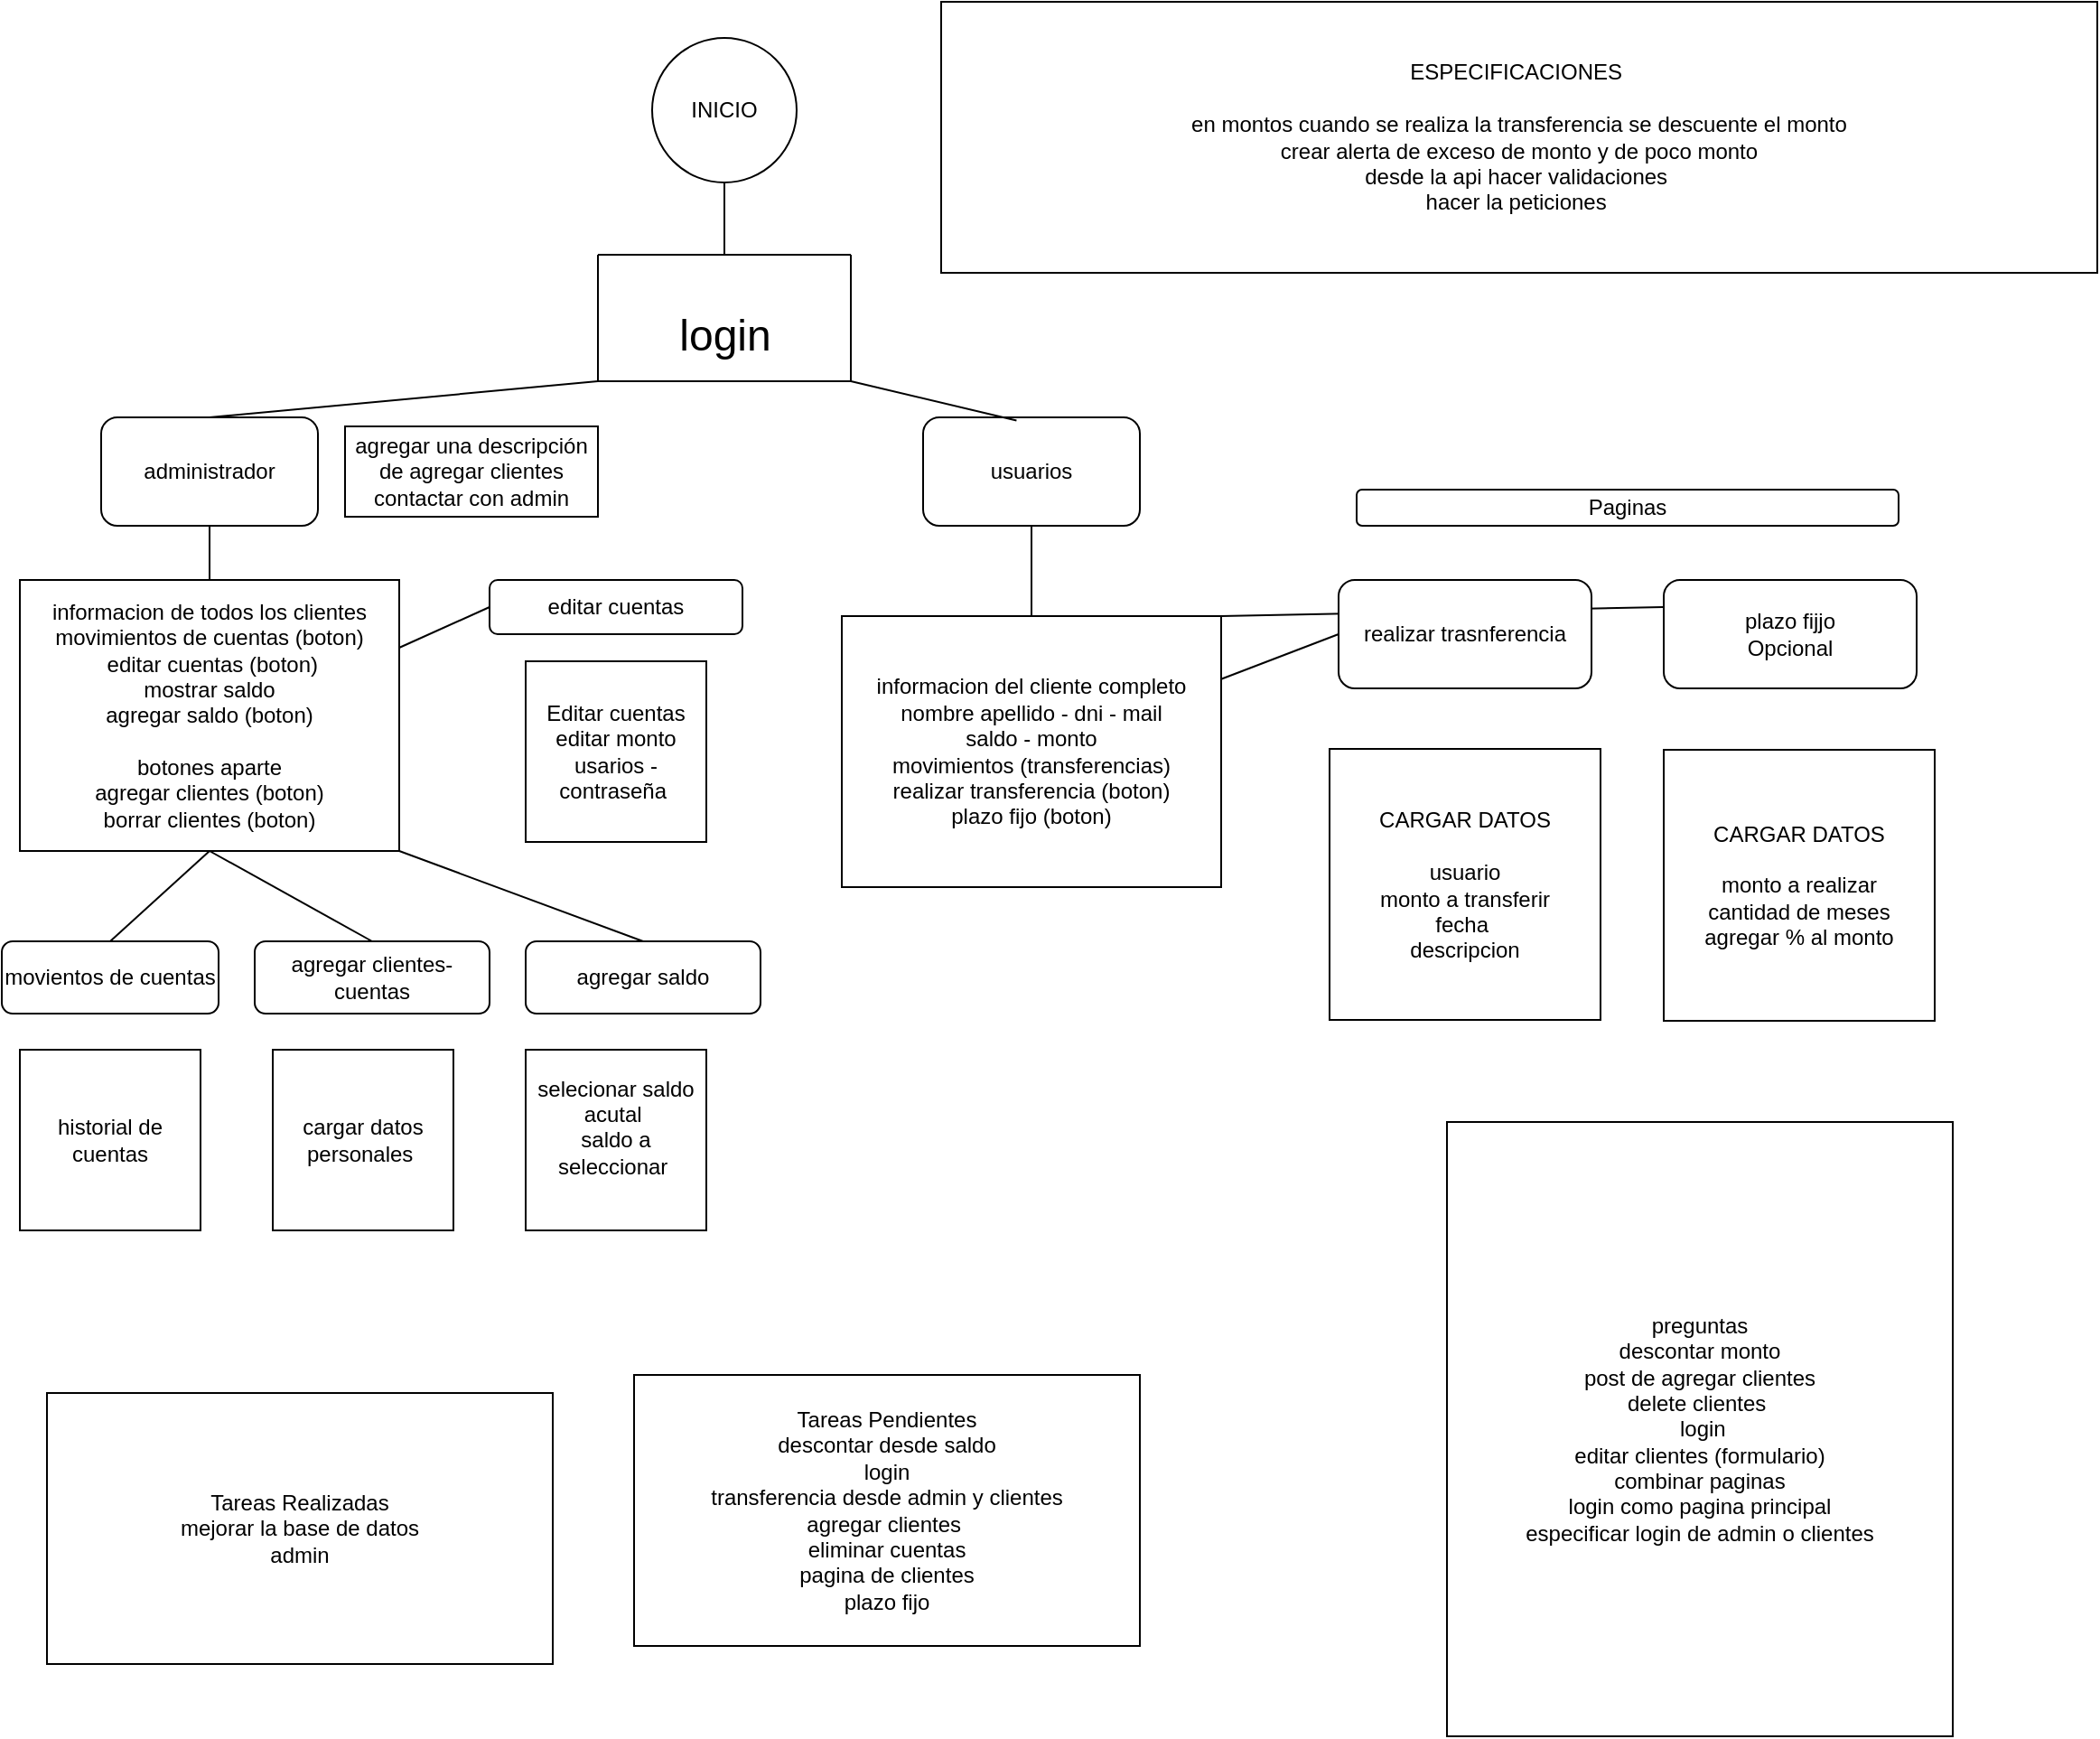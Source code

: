 <mxfile version="22.1.4" type="github">
  <diagram name="Página-1" id="HQ2seOIjVY3zAPGUkfLc">
    <mxGraphModel dx="1226" dy="646" grid="1" gridSize="10" guides="1" tooltips="1" connect="1" arrows="1" fold="1" page="1" pageScale="1" pageWidth="1169" pageHeight="827" math="0" shadow="0">
      <root>
        <mxCell id="0" />
        <mxCell id="1" parent="0" />
        <mxCell id="i-NVnTE6BoDaobyKy-87-19" value="" style="endArrow=none;html=1;rounded=0;exitX=0;exitY=0.25;exitDx=0;exitDy=0;entryX=1;entryY=0;entryDx=0;entryDy=0;" parent="1" source="i-NVnTE6BoDaobyKy-87-15" target="i-NVnTE6BoDaobyKy-87-10" edge="1">
          <mxGeometry width="50" height="50" relative="1" as="geometry">
            <mxPoint x="740" y="420" as="sourcePoint" />
            <mxPoint x="700" y="432" as="targetPoint" />
          </mxGeometry>
        </mxCell>
        <mxCell id="i-NVnTE6BoDaobyKy-87-1" value="INICIO" style="ellipse;whiteSpace=wrap;html=1;aspect=fixed;" parent="1" vertex="1">
          <mxGeometry x="360" y="20" width="80" height="80" as="geometry" />
        </mxCell>
        <mxCell id="i-NVnTE6BoDaobyKy-87-2" value="" style="swimlane;startSize=0;" parent="1" vertex="1">
          <mxGeometry x="330" y="140" width="140" height="70" as="geometry" />
        </mxCell>
        <mxCell id="i-NVnTE6BoDaobyKy-87-3" value="&lt;font style=&quot;font-size: 24px;&quot;&gt;login&lt;/font&gt;" style="text;html=1;align=center;verticalAlign=middle;resizable=0;points=[];autosize=1;strokeColor=none;fillColor=none;strokeWidth=7;" parent="i-NVnTE6BoDaobyKy-87-2" vertex="1">
          <mxGeometry x="35" y="25" width="70" height="40" as="geometry" />
        </mxCell>
        <mxCell id="i-NVnTE6BoDaobyKy-87-4" value="usuarios" style="rounded=1;whiteSpace=wrap;html=1;" parent="1" vertex="1">
          <mxGeometry x="510" y="230" width="120" height="60" as="geometry" />
        </mxCell>
        <mxCell id="i-NVnTE6BoDaobyKy-87-5" value="administrador" style="rounded=1;whiteSpace=wrap;html=1;" parent="1" vertex="1">
          <mxGeometry x="55" y="230" width="120" height="60" as="geometry" />
        </mxCell>
        <mxCell id="i-NVnTE6BoDaobyKy-87-7" value="" style="endArrow=none;html=1;rounded=0;exitX=0.5;exitY=0;exitDx=0;exitDy=0;" parent="1" source="i-NVnTE6BoDaobyKy-87-2" edge="1">
          <mxGeometry width="50" height="50" relative="1" as="geometry">
            <mxPoint x="350" y="150" as="sourcePoint" />
            <mxPoint x="400" y="100" as="targetPoint" />
          </mxGeometry>
        </mxCell>
        <mxCell id="i-NVnTE6BoDaobyKy-87-8" value="" style="endArrow=none;html=1;rounded=0;exitX=0.5;exitY=0;exitDx=0;exitDy=0;entryX=0;entryY=1;entryDx=0;entryDy=0;" parent="1" source="i-NVnTE6BoDaobyKy-87-5" target="i-NVnTE6BoDaobyKy-87-2" edge="1">
          <mxGeometry width="50" height="50" relative="1" as="geometry">
            <mxPoint x="280" y="280" as="sourcePoint" />
            <mxPoint x="330" y="230" as="targetPoint" />
          </mxGeometry>
        </mxCell>
        <mxCell id="i-NVnTE6BoDaobyKy-87-9" value="" style="endArrow=none;html=1;rounded=0;entryX=1;entryY=1;entryDx=0;entryDy=0;exitX=0.431;exitY=0.029;exitDx=0;exitDy=0;exitPerimeter=0;" parent="1" source="i-NVnTE6BoDaobyKy-87-4" target="i-NVnTE6BoDaobyKy-87-2" edge="1">
          <mxGeometry width="50" height="50" relative="1" as="geometry">
            <mxPoint x="290" y="290" as="sourcePoint" />
            <mxPoint x="340" y="240" as="targetPoint" />
            <Array as="points" />
          </mxGeometry>
        </mxCell>
        <mxCell id="i-NVnTE6BoDaobyKy-87-10" value="informacion del cliente completo&lt;br&gt;nombre apellido - dni - mail&lt;br&gt;saldo - monto&lt;br&gt;movimientos (transferencias)&lt;br&gt;realizar transferencia (boton)&lt;br&gt;plazo fijo (boton)" style="rounded=0;whiteSpace=wrap;html=1;" parent="1" vertex="1">
          <mxGeometry x="465" y="340" width="210" height="150" as="geometry" />
        </mxCell>
        <mxCell id="i-NVnTE6BoDaobyKy-87-11" value="realizar trasnferencia" style="rounded=1;whiteSpace=wrap;html=1;" parent="1" vertex="1">
          <mxGeometry x="740" y="320" width="140" height="60" as="geometry" />
        </mxCell>
        <mxCell id="i-NVnTE6BoDaobyKy-87-12" value="CARGAR DATOS&lt;br&gt;&lt;br&gt;usuario&lt;br&gt;monto a transferir&lt;br&gt;fecha&amp;nbsp;&lt;br&gt;descripcion&lt;br&gt;" style="whiteSpace=wrap;html=1;aspect=fixed;" parent="1" vertex="1">
          <mxGeometry x="735" y="413.5" width="150" height="150" as="geometry" />
        </mxCell>
        <mxCell id="i-NVnTE6BoDaobyKy-87-13" style="edgeStyle=orthogonalEdgeStyle;rounded=0;orthogonalLoop=1;jettySize=auto;html=1;exitX=0.5;exitY=1;exitDx=0;exitDy=0;" parent="1" source="i-NVnTE6BoDaobyKy-87-10" target="i-NVnTE6BoDaobyKy-87-10" edge="1">
          <mxGeometry relative="1" as="geometry" />
        </mxCell>
        <mxCell id="i-NVnTE6BoDaobyKy-87-15" value="plazo fijjo&lt;br&gt;Opcional" style="rounded=1;whiteSpace=wrap;html=1;" parent="1" vertex="1">
          <mxGeometry x="920" y="320" width="140" height="60" as="geometry" />
        </mxCell>
        <mxCell id="i-NVnTE6BoDaobyKy-87-16" value="CARGAR DATOS&lt;br&gt;&lt;br&gt;monto a realizar&lt;br&gt;cantidad de meses&lt;br&gt;agregar % al monto" style="whiteSpace=wrap;html=1;aspect=fixed;" parent="1" vertex="1">
          <mxGeometry x="920" y="414" width="150" height="150" as="geometry" />
        </mxCell>
        <mxCell id="i-NVnTE6BoDaobyKy-87-17" value="" style="endArrow=none;html=1;rounded=0;entryX=0.5;entryY=1;entryDx=0;entryDy=0;exitX=0.5;exitY=0;exitDx=0;exitDy=0;" parent="1" source="i-NVnTE6BoDaobyKy-87-10" target="i-NVnTE6BoDaobyKy-87-4" edge="1">
          <mxGeometry width="50" height="50" relative="1" as="geometry">
            <mxPoint x="540" y="390" as="sourcePoint" />
            <mxPoint x="590" y="340" as="targetPoint" />
          </mxGeometry>
        </mxCell>
        <mxCell id="i-NVnTE6BoDaobyKy-87-18" value="" style="endArrow=none;html=1;rounded=0;exitX=0;exitY=0.5;exitDx=0;exitDy=0;" parent="1" source="i-NVnTE6BoDaobyKy-87-11" target="i-NVnTE6BoDaobyKy-87-10" edge="1">
          <mxGeometry width="50" height="50" relative="1" as="geometry">
            <mxPoint x="740" y="430" as="sourcePoint" />
            <mxPoint x="695" y="390" as="targetPoint" />
          </mxGeometry>
        </mxCell>
        <mxCell id="i-NVnTE6BoDaobyKy-87-20" value="Paginas" style="rounded=1;whiteSpace=wrap;html=1;" parent="1" vertex="1">
          <mxGeometry x="750" y="270" width="300" height="20" as="geometry" />
        </mxCell>
        <mxCell id="i-NVnTE6BoDaobyKy-87-21" value="informacion de todos los clientes&lt;br&gt;movimientos de cuentas (boton)&lt;br&gt;&amp;nbsp;editar cuentas (boton)&lt;br&gt;mostrar saldo&lt;br&gt;agregar saldo (boton)&lt;br&gt;&lt;br&gt;botones aparte&lt;br&gt;agregar clientes (boton)&lt;br&gt;borrar clientes (boton)" style="rounded=0;whiteSpace=wrap;html=1;" parent="1" vertex="1">
          <mxGeometry x="10" y="320" width="210" height="150" as="geometry" />
        </mxCell>
        <mxCell id="i-NVnTE6BoDaobyKy-87-23" value="ESPECIFICACIONES&amp;nbsp;&lt;br&gt;&lt;br&gt;en montos cuando se realiza la transferencia se descuente el monto&lt;br&gt;crear alerta de exceso de monto y de poco monto&lt;br&gt;desde la api hacer validaciones&amp;nbsp;&lt;br&gt;hacer la peticiones&amp;nbsp;&lt;br&gt;" style="rounded=0;whiteSpace=wrap;html=1;align=center;" parent="1" vertex="1">
          <mxGeometry x="520" width="640" height="150" as="geometry" />
        </mxCell>
        <mxCell id="i-NVnTE6BoDaobyKy-87-24" value="movientos de cuentas" style="rounded=1;whiteSpace=wrap;html=1;" parent="1" vertex="1">
          <mxGeometry y="520" width="120" height="40" as="geometry" />
        </mxCell>
        <mxCell id="i-NVnTE6BoDaobyKy-87-25" value="agregar clientes-cuentas" style="rounded=1;whiteSpace=wrap;html=1;" parent="1" vertex="1">
          <mxGeometry x="140" y="520" width="130" height="40" as="geometry" />
        </mxCell>
        <mxCell id="i-NVnTE6BoDaobyKy-87-26" value="editar cuentas" style="rounded=1;whiteSpace=wrap;html=1;" parent="1" vertex="1">
          <mxGeometry x="270" y="320" width="140" height="30" as="geometry" />
        </mxCell>
        <mxCell id="i-NVnTE6BoDaobyKy-87-28" value="Editar cuentas&lt;br&gt;editar monto&lt;br&gt;usarios - contraseña&amp;nbsp;" style="whiteSpace=wrap;html=1;aspect=fixed;" parent="1" vertex="1">
          <mxGeometry x="290" y="365" width="100" height="100" as="geometry" />
        </mxCell>
        <mxCell id="i-NVnTE6BoDaobyKy-87-29" style="edgeStyle=orthogonalEdgeStyle;rounded=0;orthogonalLoop=1;jettySize=auto;html=1;exitX=0.5;exitY=1;exitDx=0;exitDy=0;" parent="1" source="i-NVnTE6BoDaobyKy-87-2" target="i-NVnTE6BoDaobyKy-87-2" edge="1">
          <mxGeometry relative="1" as="geometry" />
        </mxCell>
        <mxCell id="i-NVnTE6BoDaobyKy-87-30" value="historial de cuentas" style="whiteSpace=wrap;html=1;aspect=fixed;" parent="1" vertex="1">
          <mxGeometry x="10" y="580" width="100" height="100" as="geometry" />
        </mxCell>
        <mxCell id="i-NVnTE6BoDaobyKy-87-31" value="cargar datos personales&amp;nbsp;" style="whiteSpace=wrap;html=1;aspect=fixed;" parent="1" vertex="1">
          <mxGeometry x="150" y="580" width="100" height="100" as="geometry" />
        </mxCell>
        <mxCell id="i-NVnTE6BoDaobyKy-87-32" value="agregar una descripción de agregar clientes contactar con admin" style="rounded=0;whiteSpace=wrap;html=1;" parent="1" vertex="1">
          <mxGeometry x="190" y="235" width="140" height="50" as="geometry" />
        </mxCell>
        <mxCell id="i-NVnTE6BoDaobyKy-87-33" value="agregar saldo" style="rounded=1;whiteSpace=wrap;html=1;" parent="1" vertex="1">
          <mxGeometry x="290" y="520" width="130" height="40" as="geometry" />
        </mxCell>
        <mxCell id="i-NVnTE6BoDaobyKy-87-34" value="selecionar saldo acutal&amp;nbsp;&lt;br&gt;saldo a seleccionar&amp;nbsp;&lt;br&gt;&amp;nbsp;" style="whiteSpace=wrap;html=1;aspect=fixed;" parent="1" vertex="1">
          <mxGeometry x="290" y="580" width="100" height="100" as="geometry" />
        </mxCell>
        <mxCell id="i-NVnTE6BoDaobyKy-87-35" value="" style="endArrow=none;html=1;rounded=0;entryX=0.5;entryY=1;entryDx=0;entryDy=0;exitX=0.5;exitY=0;exitDx=0;exitDy=0;" parent="1" source="i-NVnTE6BoDaobyKy-87-21" target="i-NVnTE6BoDaobyKy-87-5" edge="1">
          <mxGeometry width="50" height="50" relative="1" as="geometry">
            <mxPoint x="70" y="340" as="sourcePoint" />
            <mxPoint x="120" y="290" as="targetPoint" />
          </mxGeometry>
        </mxCell>
        <mxCell id="i-NVnTE6BoDaobyKy-87-36" value="" style="endArrow=none;html=1;rounded=0;entryX=0;entryY=0.5;entryDx=0;entryDy=0;exitX=1;exitY=0.25;exitDx=0;exitDy=0;" parent="1" source="i-NVnTE6BoDaobyKy-87-21" target="i-NVnTE6BoDaobyKy-87-26" edge="1">
          <mxGeometry width="50" height="50" relative="1" as="geometry">
            <mxPoint x="125" y="330" as="sourcePoint" />
            <mxPoint x="125" y="300" as="targetPoint" />
          </mxGeometry>
        </mxCell>
        <mxCell id="i-NVnTE6BoDaobyKy-87-37" value="" style="endArrow=none;html=1;rounded=0;entryX=0.5;entryY=1;entryDx=0;entryDy=0;exitX=0.5;exitY=0;exitDx=0;exitDy=0;" parent="1" source="i-NVnTE6BoDaobyKy-87-24" target="i-NVnTE6BoDaobyKy-87-21" edge="1">
          <mxGeometry width="50" height="50" relative="1" as="geometry">
            <mxPoint x="135" y="340" as="sourcePoint" />
            <mxPoint x="135" y="310" as="targetPoint" />
          </mxGeometry>
        </mxCell>
        <mxCell id="i-NVnTE6BoDaobyKy-87-38" value="" style="endArrow=none;html=1;rounded=0;entryX=0.5;entryY=1;entryDx=0;entryDy=0;exitX=0.5;exitY=0;exitDx=0;exitDy=0;" parent="1" source="i-NVnTE6BoDaobyKy-87-25" target="i-NVnTE6BoDaobyKy-87-21" edge="1">
          <mxGeometry width="50" height="50" relative="1" as="geometry">
            <mxPoint x="70" y="530" as="sourcePoint" />
            <mxPoint x="125" y="480" as="targetPoint" />
          </mxGeometry>
        </mxCell>
        <mxCell id="i-NVnTE6BoDaobyKy-87-39" value="" style="endArrow=none;html=1;rounded=0;entryX=1;entryY=1;entryDx=0;entryDy=0;exitX=0.5;exitY=0;exitDx=0;exitDy=0;" parent="1" source="i-NVnTE6BoDaobyKy-87-33" target="i-NVnTE6BoDaobyKy-87-21" edge="1">
          <mxGeometry width="50" height="50" relative="1" as="geometry">
            <mxPoint x="80" y="540" as="sourcePoint" />
            <mxPoint x="135" y="490" as="targetPoint" />
          </mxGeometry>
        </mxCell>
        <mxCell id="QaTXq2u6zS-n5LZm85QT-1" value="Tareas Realizadas&lt;br&gt;mejorar la base de datos&lt;br&gt;admin&lt;br&gt;" style="rounded=0;whiteSpace=wrap;html=1;align=center;" vertex="1" parent="1">
          <mxGeometry x="25" y="770" width="280" height="150" as="geometry" />
        </mxCell>
        <mxCell id="QaTXq2u6zS-n5LZm85QT-2" value="Tareas Pendientes&lt;br&gt;descontar desde saldo&lt;br&gt;login&lt;br&gt;transferencia desde admin y clientes&lt;br&gt;agregar clientes&amp;nbsp;&lt;br&gt;eliminar cuentas&lt;br&gt;pagina de clientes&lt;br&gt;plazo fijo" style="rounded=0;whiteSpace=wrap;html=1;align=center;" vertex="1" parent="1">
          <mxGeometry x="350" y="760" width="280" height="150" as="geometry" />
        </mxCell>
        <mxCell id="QaTXq2u6zS-n5LZm85QT-3" value="preguntas&lt;br&gt;descontar monto&lt;br&gt;post de agregar clientes&lt;br&gt;delete clientes&amp;nbsp;&lt;br&gt;&amp;nbsp;login&lt;br&gt;editar clientes (formulario)&lt;br&gt;combinar paginas&lt;br&gt;login como pagina principal&lt;br&gt;especificar login de admin o clientes&lt;br&gt;" style="rounded=0;whiteSpace=wrap;html=1;align=center;" vertex="1" parent="1">
          <mxGeometry x="800" y="620" width="280" height="340" as="geometry" />
        </mxCell>
      </root>
    </mxGraphModel>
  </diagram>
</mxfile>
